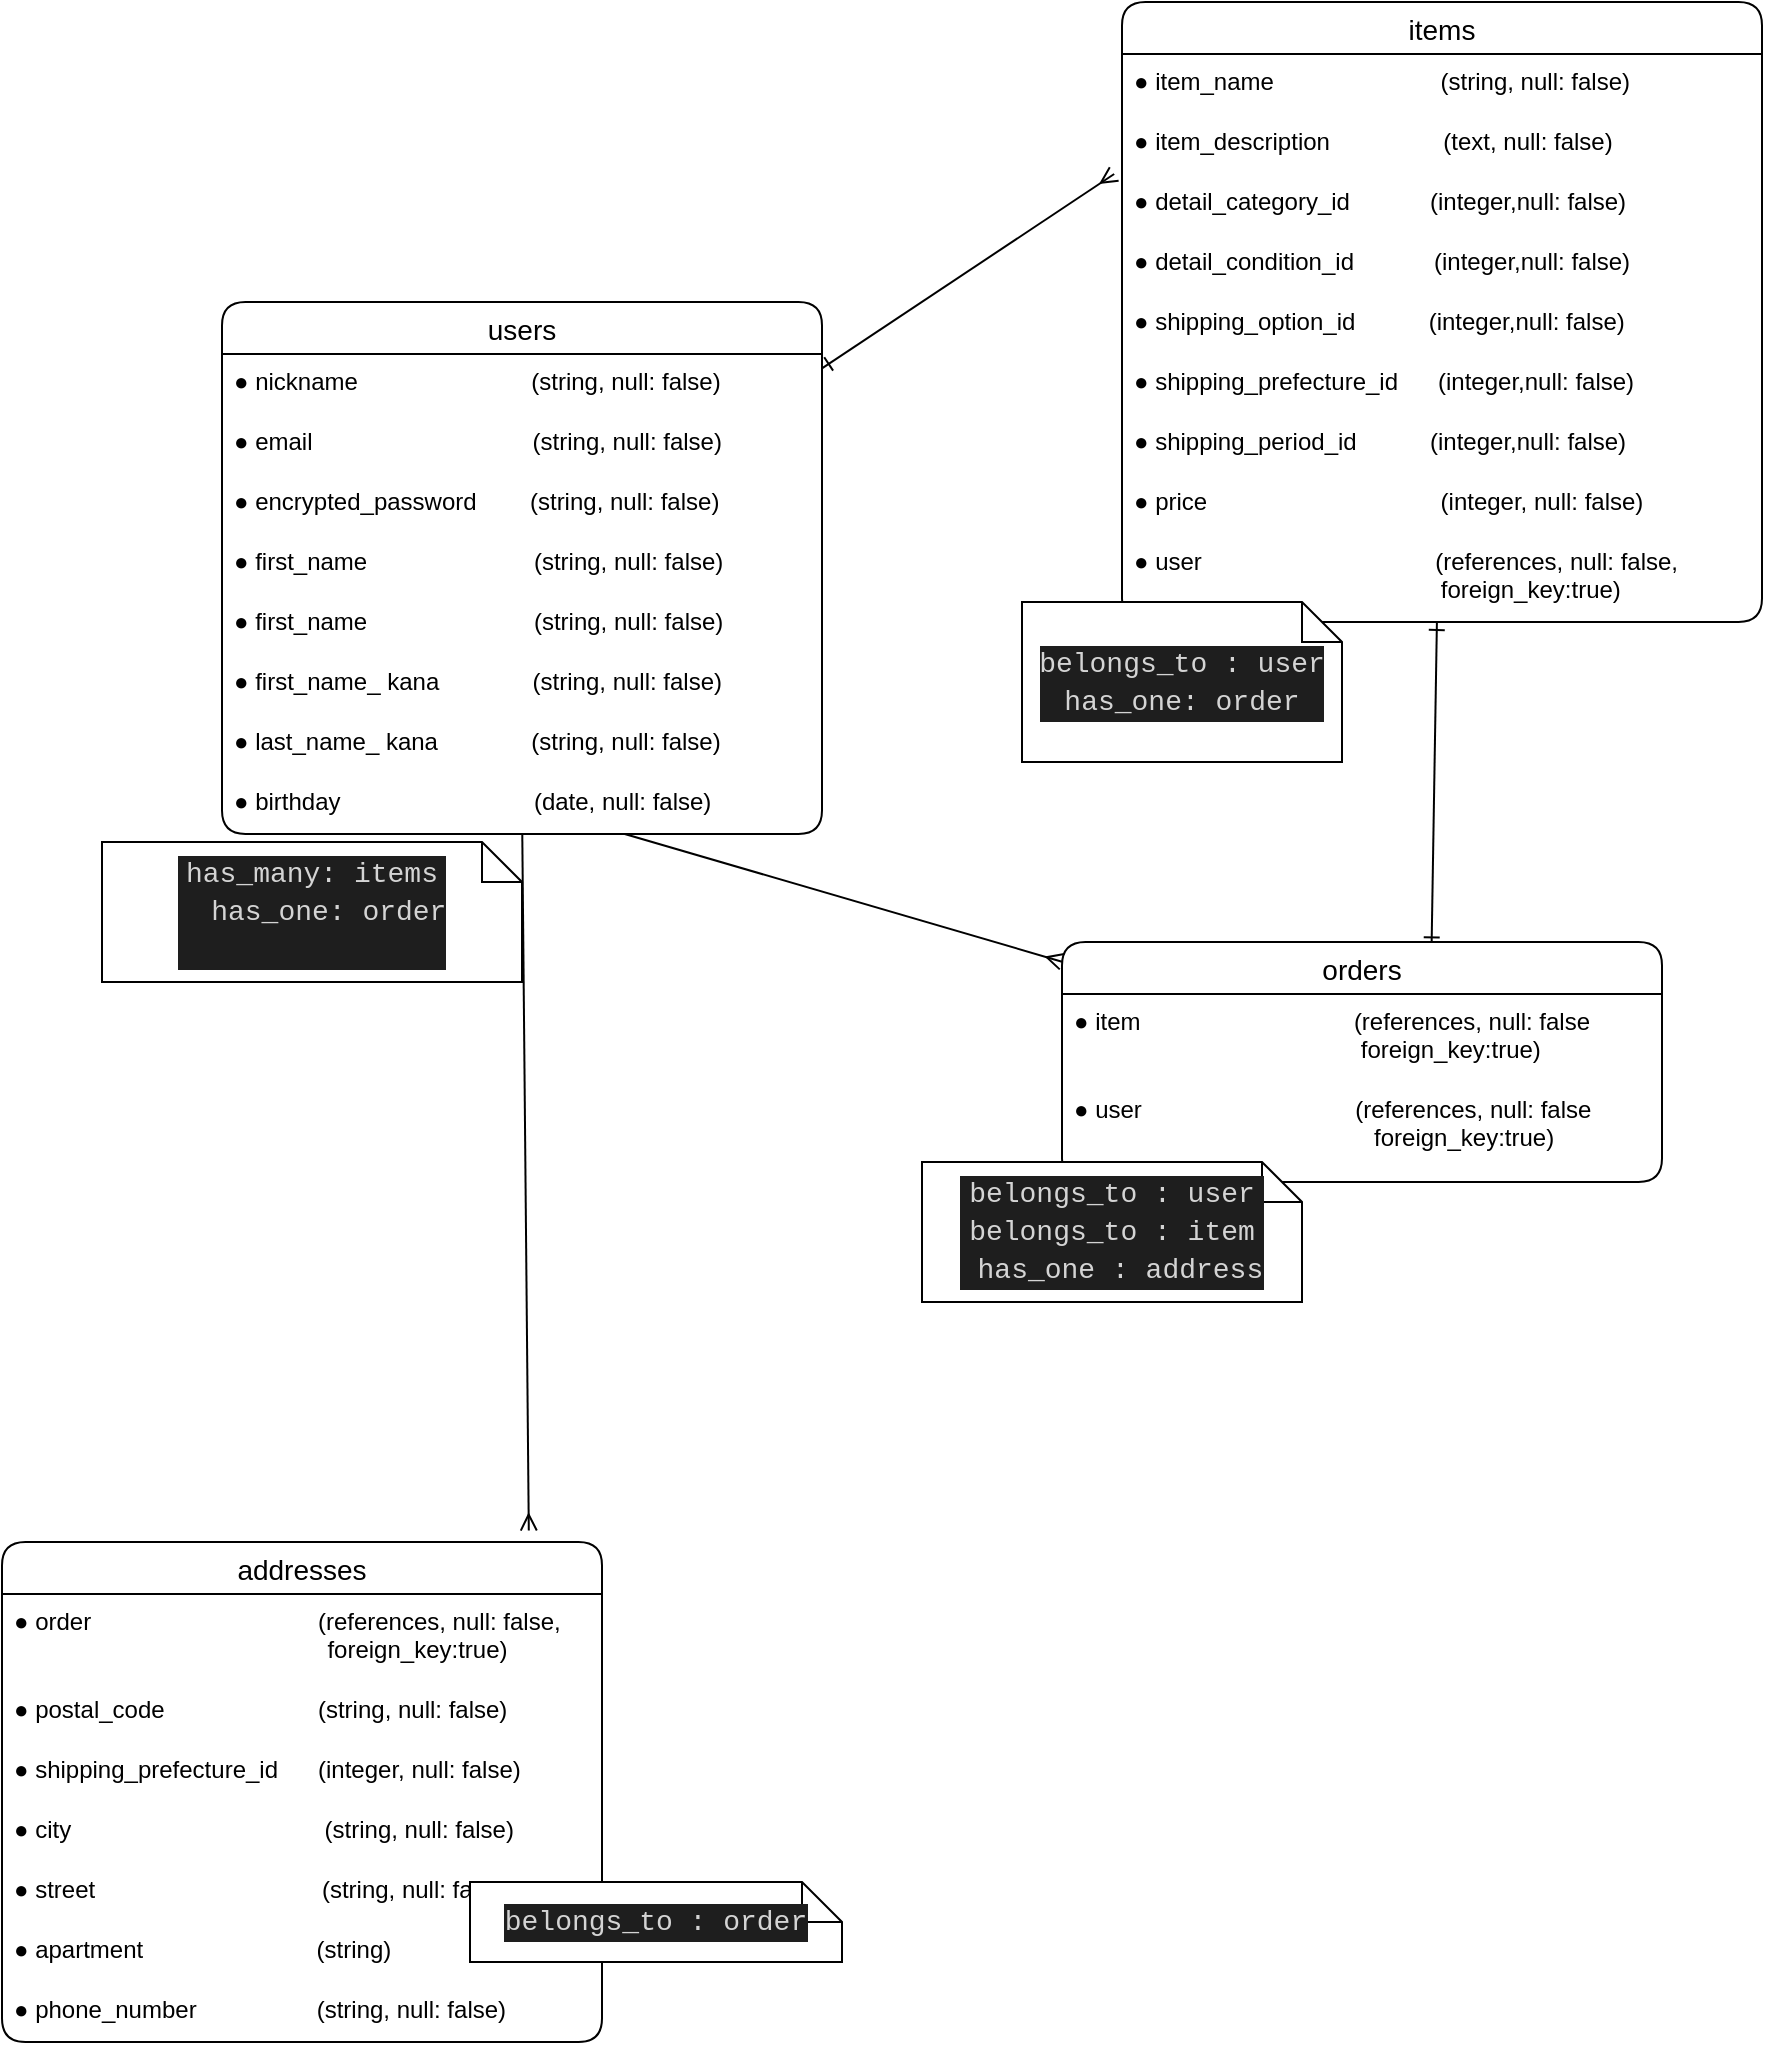 <mxfile>
    <diagram id="eYWzA-uGWt_b2vv-N-er" name="ER DIAGRAM">
        <mxGraphModel dx="392" dy="499" grid="1" gridSize="10" guides="1" tooltips="1" connect="1" arrows="1" fold="1" page="1" pageScale="1" pageWidth="827" pageHeight="1169" background="none" math="0" shadow="0">
            <root>
                <mxCell id="0"/>
                <mxCell id="1" parent="0"/>
                <mxCell id="UKS5NDEVujj-_0LDynVg-239" style="edgeStyle=none;html=1;entryX=-0.013;entryY=0;entryDx=0;entryDy=0;entryPerimeter=0;startArrow=ERone;startFill=0;endArrow=ERmany;endFill=0;" parent="1" source="48" edge="1">
                    <mxGeometry relative="1" as="geometry">
                        <mxPoint x="636.1" y="106" as="targetPoint"/>
                    </mxGeometry>
                </mxCell>
                <mxCell id="48" value="users" style="swimlane;fontStyle=0;childLayout=stackLayout;horizontal=1;startSize=26;horizontalStack=0;resizeParent=1;resizeParentMax=0;resizeLast=0;collapsible=1;marginBottom=0;align=center;fontSize=14;rounded=1;strokeColor=default;" parent="1" vertex="1">
                    <mxGeometry x="190" y="170" width="300" height="266" as="geometry"/>
                </mxCell>
                <mxCell id="79" value="● nickname                          (string, null: false)" style="text;strokeColor=none;fillColor=none;spacingLeft=4;spacingRight=4;overflow=hidden;rotatable=0;points=[[0,0.5],[1,0.5]];portConstraint=eastwest;fontSize=12;rounded=1;" parent="48" vertex="1">
                    <mxGeometry y="26" width="300" height="30" as="geometry"/>
                </mxCell>
                <mxCell id="49" value="● email                                 (string, null: false)" style="text;strokeColor=none;fillColor=none;spacingLeft=4;spacingRight=4;overflow=hidden;rotatable=0;points=[[0,0.5],[1,0.5]];portConstraint=eastwest;fontSize=12;rounded=1;" parent="48" vertex="1">
                    <mxGeometry y="56" width="300" height="30" as="geometry"/>
                </mxCell>
                <mxCell id="81" value="● encrypted_password        (string, null: false)" style="text;strokeColor=none;fillColor=none;spacingLeft=4;spacingRight=4;overflow=hidden;rotatable=0;points=[[0,0.5],[1,0.5]];portConstraint=eastwest;fontSize=12;rounded=1;" parent="48" vertex="1">
                    <mxGeometry y="86" width="300" height="30" as="geometry"/>
                </mxCell>
                <mxCell id="89" value="● first_name                         (string, null: false)" style="text;strokeColor=none;fillColor=none;spacingLeft=4;spacingRight=4;overflow=hidden;rotatable=0;points=[[0,0.5],[1,0.5]];portConstraint=eastwest;fontSize=12;rounded=1;" parent="48" vertex="1">
                    <mxGeometry y="116" width="300" height="30" as="geometry"/>
                </mxCell>
                <mxCell id="90" value="● first_name                         (string, null: false)" style="text;strokeColor=none;fillColor=none;spacingLeft=4;spacingRight=4;overflow=hidden;rotatable=0;points=[[0,0.5],[1,0.5]];portConstraint=eastwest;fontSize=12;rounded=1;" parent="48" vertex="1">
                    <mxGeometry y="146" width="300" height="30" as="geometry"/>
                </mxCell>
                <mxCell id="82" value="● first_name_ kana              (string, null: false)" style="text;strokeColor=none;fillColor=none;spacingLeft=4;spacingRight=4;overflow=hidden;rotatable=0;points=[[0,0.5],[1,0.5]];portConstraint=eastwest;fontSize=12;rounded=1;" parent="48" vertex="1">
                    <mxGeometry y="176" width="300" height="30" as="geometry"/>
                </mxCell>
                <mxCell id="88" value="● last_name_ kana              (string, null: false)" style="text;strokeColor=none;fillColor=none;spacingLeft=4;spacingRight=4;overflow=hidden;rotatable=0;points=[[0,0.5],[1,0.5]];portConstraint=eastwest;fontSize=12;rounded=1;" parent="48" vertex="1">
                    <mxGeometry y="206" width="300" height="30" as="geometry"/>
                </mxCell>
                <mxCell id="80" value="● birthday                             (date, null: false)" style="text;strokeColor=none;fillColor=none;spacingLeft=4;spacingRight=4;overflow=hidden;rotatable=0;points=[[0,0.5],[1,0.5]];portConstraint=eastwest;fontSize=12;rounded=1;" parent="48" vertex="1">
                    <mxGeometry y="236" width="300" height="30" as="geometry"/>
                </mxCell>
                <mxCell id="238" style="edgeStyle=none;html=1;entryX=0.616;entryY=0.014;entryDx=0;entryDy=0;entryPerimeter=0;endArrow=ERone;endFill=0;startArrow=ERone;startFill=0;" parent="1" source="83" target="227" edge="1">
                    <mxGeometry relative="1" as="geometry"/>
                </mxCell>
                <mxCell id="83" value="items" style="swimlane;fontStyle=0;childLayout=stackLayout;horizontal=1;startSize=26;horizontalStack=0;resizeParent=1;resizeParentMax=0;resizeLast=0;collapsible=1;marginBottom=0;align=center;fontSize=14;rounded=1;" parent="1" vertex="1">
                    <mxGeometry x="640" y="20" width="320" height="310" as="geometry"/>
                </mxCell>
                <mxCell id="85" value="● item_name                         (string, null: false)" style="text;strokeColor=none;fillColor=none;spacingLeft=4;spacingRight=4;overflow=hidden;rotatable=0;points=[[0,0.5],[1,0.5]];portConstraint=eastwest;fontSize=12;rounded=1;" parent="83" vertex="1">
                    <mxGeometry y="26" width="320" height="30" as="geometry"/>
                </mxCell>
                <mxCell id="94" value="● item_description                 (text, null: false)" style="text;strokeColor=none;fillColor=none;spacingLeft=4;spacingRight=4;overflow=hidden;rotatable=0;points=[[0,0.5],[1,0.5]];portConstraint=eastwest;fontSize=12;rounded=1;" parent="83" vertex="1">
                    <mxGeometry y="56" width="320" height="30" as="geometry"/>
                </mxCell>
                <mxCell id="252" value="● detail_category_id            (integer,null: false)" style="text;strokeColor=none;fillColor=none;spacingLeft=4;spacingRight=4;overflow=hidden;rotatable=0;points=[[0,0.5],[1,0.5]];portConstraint=eastwest;fontSize=12;" vertex="1" parent="83">
                    <mxGeometry y="86" width="320" height="30" as="geometry"/>
                </mxCell>
                <mxCell id="248" value="● detail_condition_id            (integer,null: false)" style="text;strokeColor=none;fillColor=none;spacingLeft=4;spacingRight=4;overflow=hidden;rotatable=0;points=[[0,0.5],[1,0.5]];portConstraint=eastwest;fontSize=12;" vertex="1" parent="83">
                    <mxGeometry y="116" width="320" height="30" as="geometry"/>
                </mxCell>
                <mxCell id="249" value="● shipping_option_id           (integer,null: false)" style="text;strokeColor=none;fillColor=none;spacingLeft=4;spacingRight=4;overflow=hidden;rotatable=0;points=[[0,0.5],[1,0.5]];portConstraint=eastwest;fontSize=12;" vertex="1" parent="83">
                    <mxGeometry y="146" width="320" height="30" as="geometry"/>
                </mxCell>
                <mxCell id="250" value="● shipping_prefecture_id      (integer,null: false)" style="text;strokeColor=none;fillColor=none;spacingLeft=4;spacingRight=4;overflow=hidden;rotatable=0;points=[[0,0.5],[1,0.5]];portConstraint=eastwest;fontSize=12;" vertex="1" parent="83">
                    <mxGeometry y="176" width="320" height="30" as="geometry"/>
                </mxCell>
                <mxCell id="251" value="● shipping_period_id           (integer,null: false)" style="text;strokeColor=none;fillColor=none;spacingLeft=4;spacingRight=4;overflow=hidden;rotatable=0;points=[[0,0.5],[1,0.5]];portConstraint=eastwest;fontSize=12;" vertex="1" parent="83">
                    <mxGeometry y="206" width="320" height="30" as="geometry"/>
                </mxCell>
                <mxCell id="91" value="● price                                   (integer, null: false)" style="text;strokeColor=none;fillColor=none;spacingLeft=4;spacingRight=4;overflow=hidden;rotatable=0;points=[[0,0.5],[1,0.5]];portConstraint=eastwest;fontSize=12;rounded=1;" parent="83" vertex="1">
                    <mxGeometry y="236" width="320" height="30" as="geometry"/>
                </mxCell>
                <mxCell id="235" value="● user                                   (references, null: false,&#10;                                              foreign_key:true)" style="text;strokeColor=none;fillColor=none;spacingLeft=4;spacingRight=4;overflow=hidden;rotatable=0;points=[[0,0.5],[1,0.5]];portConstraint=eastwest;fontSize=12;" parent="83" vertex="1">
                    <mxGeometry y="266" width="320" height="44" as="geometry"/>
                </mxCell>
                <mxCell id="202" value="addresses" style="swimlane;fontStyle=0;childLayout=stackLayout;horizontal=1;startSize=26;horizontalStack=0;resizeParent=1;resizeParentMax=0;resizeLast=0;collapsible=1;marginBottom=0;align=center;fontSize=14;rounded=1;" parent="1" vertex="1">
                    <mxGeometry x="80" y="790" width="300" height="250" as="geometry"/>
                </mxCell>
                <mxCell id="253" value="● order                                  (references, null: false,&#10;                                               foreign_key:true)" style="text;strokeColor=none;fillColor=none;spacingLeft=4;spacingRight=4;overflow=hidden;rotatable=0;points=[[0,0.5],[1,0.5]];portConstraint=eastwest;fontSize=12;" vertex="1" parent="202">
                    <mxGeometry y="26" width="300" height="44" as="geometry"/>
                </mxCell>
                <mxCell id="203" value="● postal_code                       (string, null: false)" style="text;strokeColor=none;fillColor=none;spacingLeft=4;spacingRight=4;overflow=hidden;rotatable=0;points=[[0,0.5],[1,0.5]];portConstraint=eastwest;fontSize=12;rounded=1;" parent="202" vertex="1">
                    <mxGeometry y="70" width="300" height="30" as="geometry"/>
                </mxCell>
                <mxCell id="204" value="● shipping_prefecture_id      (integer, null: false)" style="text;strokeColor=none;fillColor=none;spacingLeft=4;spacingRight=4;overflow=hidden;rotatable=0;points=[[0,0.5],[1,0.5]];portConstraint=eastwest;fontSize=12;rounded=1;" parent="202" vertex="1">
                    <mxGeometry y="100" width="300" height="30" as="geometry"/>
                </mxCell>
                <mxCell id="207" value="● city                                      (string, null: false)" style="text;strokeColor=none;fillColor=none;spacingLeft=4;spacingRight=4;overflow=hidden;rotatable=0;points=[[0,0.5],[1,0.5]];portConstraint=eastwest;fontSize=12;rounded=1;" parent="202" vertex="1">
                    <mxGeometry y="130" width="300" height="30" as="geometry"/>
                </mxCell>
                <mxCell id="208" value="● street                                  (string, null: false)" style="text;strokeColor=none;fillColor=none;spacingLeft=4;spacingRight=4;overflow=hidden;rotatable=0;points=[[0,0.5],[1,0.5]];portConstraint=eastwest;fontSize=12;rounded=1;" parent="202" vertex="1">
                    <mxGeometry y="160" width="300" height="30" as="geometry"/>
                </mxCell>
                <mxCell id="ojsz9SOW44I771ogdldl-239" value="● apartment                          (string)" style="text;strokeColor=none;fillColor=none;spacingLeft=4;spacingRight=4;overflow=hidden;rotatable=0;points=[[0,0.5],[1,0.5]];portConstraint=eastwest;fontSize=12;rounded=1;" parent="202" vertex="1">
                    <mxGeometry y="190" width="300" height="30" as="geometry"/>
                </mxCell>
                <mxCell id="205" value="● phone_number                  (string, null: false)" style="text;strokeColor=none;fillColor=none;spacingLeft=4;spacingRight=4;overflow=hidden;rotatable=0;points=[[0,0.5],[1,0.5]];portConstraint=eastwest;fontSize=12;rounded=1;" parent="202" vertex="1">
                    <mxGeometry y="220" width="300" height="30" as="geometry"/>
                </mxCell>
                <mxCell id="217" style="edgeStyle=none;html=1;entryX=0.878;entryY=-0.023;entryDx=0;entryDy=0;endArrow=ERmany;endFill=0;entryPerimeter=0;" parent="1" source="80" target="202" edge="1">
                    <mxGeometry relative="1" as="geometry">
                        <mxPoint x="464.688" y="492.01" as="sourcePoint"/>
                        <mxPoint x="390" y="780" as="targetPoint"/>
                    </mxGeometry>
                </mxCell>
                <mxCell id="227" value="orders" style="swimlane;fontStyle=0;childLayout=stackLayout;horizontal=1;startSize=26;horizontalStack=0;resizeParent=1;resizeParentMax=0;resizeLast=0;collapsible=1;marginBottom=0;align=center;fontSize=14;rounded=1;" parent="1" vertex="1">
                    <mxGeometry x="610" y="490" width="300" height="120" as="geometry"/>
                </mxCell>
                <mxCell id="232" value="● item                                (references, null: false&#10;                                           foreign_key:true)&#10;" style="text;strokeColor=none;fillColor=none;spacingLeft=4;spacingRight=4;overflow=hidden;rotatable=0;points=[[0,0.5],[1,0.5]];portConstraint=eastwest;fontSize=12;rounded=1;" parent="227" vertex="1">
                    <mxGeometry y="26" width="300" height="44" as="geometry"/>
                </mxCell>
                <mxCell id="UKS5NDEVujj-_0LDynVg-240" value="● user                                (references, null: false&#10;                                             foreign_key:true)&#10;" style="text;strokeColor=none;fillColor=none;spacingLeft=4;spacingRight=4;overflow=hidden;rotatable=0;points=[[0,0.5],[1,0.5]];portConstraint=eastwest;fontSize=12;" parent="227" vertex="1">
                    <mxGeometry y="70" width="300" height="50" as="geometry"/>
                </mxCell>
                <mxCell id="239" style="edgeStyle=none;html=1;entryX=0;entryY=0.082;entryDx=0;entryDy=0;entryPerimeter=0;endArrow=ERmany;endFill=0;" parent="1" source="80" target="227" edge="1">
                    <mxGeometry relative="1" as="geometry"/>
                </mxCell>
                <mxCell id="242" value="&lt;div style=&quot;color: rgb(212, 212, 212); background-color: rgb(30, 30, 30); font-family: Consolas, &amp;quot;Courier New&amp;quot;, monospace; font-size: 14px; line-height: 19px;&quot;&gt;belongs_to : order&lt;br&gt;&lt;/div&gt;" style="shape=note;size=20;whiteSpace=wrap;html=1;" vertex="1" parent="1">
                    <mxGeometry x="314" y="960" width="186" height="40" as="geometry"/>
                </mxCell>
                <mxCell id="243" value="&lt;div style=&quot;color: rgb(212, 212, 212); background-color: rgb(30, 30, 30); font-family: Consolas, &amp;quot;Courier New&amp;quot;, monospace; font-size: 14px; line-height: 19px;&quot;&gt;&lt;div&gt;has_many: items&lt;/div&gt;&lt;div&gt;&amp;nbsp;&amp;nbsp;has_one: order&lt;/div&gt;&lt;div&gt;&amp;nbsp;&lt;/div&gt;&lt;/div&gt;" style="shape=note;size=20;whiteSpace=wrap;html=1;" vertex="1" parent="1">
                    <mxGeometry x="130" y="440" width="210" height="70" as="geometry"/>
                </mxCell>
                <mxCell id="244" value="&lt;div style=&quot;color: rgb(212, 212, 212); background-color: rgb(30, 30, 30); font-family: Consolas, &amp;quot;Courier New&amp;quot;, monospace; font-size: 14px; line-height: 19px;&quot;&gt;&lt;div&gt;belongs_to : user&lt;/div&gt;&lt;div&gt;belongs_to : item&lt;br&gt;&lt;/div&gt;&lt;div&gt;&amp;nbsp;has_one : address&lt;/div&gt;&lt;/div&gt;" style="shape=note;size=20;whiteSpace=wrap;html=1;" vertex="1" parent="1">
                    <mxGeometry x="540" y="600" width="190" height="70" as="geometry"/>
                </mxCell>
                <mxCell id="245" value="&lt;div style=&quot;color: rgb(212, 212, 212); background-color: rgb(30, 30, 30); font-family: Consolas, &amp;quot;Courier New&amp;quot;, monospace; font-size: 14px; line-height: 19px;&quot;&gt;&lt;div&gt;belongs_to : user&lt;/div&gt;&lt;div&gt;has_one: order&lt;/div&gt;&lt;/div&gt;" style="shape=note;size=20;whiteSpace=wrap;html=1;" vertex="1" parent="1">
                    <mxGeometry x="590" y="320" width="160" height="80" as="geometry"/>
                </mxCell>
            </root>
        </mxGraphModel>
    </diagram>
    <diagram id="fAapHvBh7JUTn6-X_2Tn" name="ページ2">
        <mxGraphModel dx="475" dy="424" grid="1" gridSize="10" guides="1" tooltips="1" connect="1" arrows="1" fold="1" page="1" pageScale="1" pageWidth="827" pageHeight="1169" math="0" shadow="0">
            <root>
                <mxCell id="0"/>
                <mxCell id="1" parent="0"/>
                <mxCell id="dABSziF1V-bKMRO1Erof-1" value="orders" style="swimlane;childLayout=stackLayout;horizontal=1;startSize=30;horizontalStack=0;rounded=1;fontSize=14;fontStyle=0;strokeWidth=2;resizeParent=0;resizeLast=1;shadow=0;dashed=0;align=center;strokeColor=default;" vertex="1" parent="1">
                    <mxGeometry x="60" y="240" width="160" height="120" as="geometry"/>
                </mxCell>
                <mxCell id="dABSziF1V-bKMRO1Erof-2" value="購入記録&#10;buyer = user&#10;#address&#10;credit card（外部）" style="align=left;strokeColor=none;fillColor=none;spacingLeft=4;fontSize=12;verticalAlign=top;resizable=0;rotatable=0;part=1;" vertex="1" parent="dABSziF1V-bKMRO1Erof-1">
                    <mxGeometry y="30" width="160" height="90" as="geometry"/>
                </mxCell>
                <mxCell id="dABSziF1V-bKMRO1Erof-3" value="selling items" style="swimlane;childLayout=stackLayout;horizontal=1;startSize=30;horizontalStack=0;rounded=1;fontSize=14;fontStyle=0;strokeWidth=2;resizeParent=0;resizeLast=1;shadow=0;dashed=0;align=center;strokeColor=default;" vertex="1" parent="1">
                    <mxGeometry x="540" y="240" width="160" height="120" as="geometry"/>
                </mxCell>
                <mxCell id="dABSziF1V-bKMRO1Erof-4" value="商品情報&#10;seller = user" style="align=left;strokeColor=none;fillColor=none;spacingLeft=4;fontSize=12;verticalAlign=top;resizable=0;rotatable=0;part=1;" vertex="1" parent="dABSziF1V-bKMRO1Erof-3">
                    <mxGeometry y="30" width="160" height="90" as="geometry"/>
                </mxCell>
                <mxCell id="dABSziF1V-bKMRO1Erof-5" value="users" style="swimlane;childLayout=stackLayout;horizontal=1;startSize=30;horizontalStack=0;rounded=1;fontSize=14;fontStyle=0;strokeWidth=2;resizeParent=0;resizeLast=1;shadow=0;dashed=0;align=center;strokeColor=default;" vertex="1" parent="1">
                    <mxGeometry x="280" y="40" width="160" height="120" as="geometry"/>
                </mxCell>
                <mxCell id="dABSziF1V-bKMRO1Erof-6" value="ユーザー情報" style="align=left;strokeColor=none;fillColor=none;spacingLeft=4;fontSize=12;verticalAlign=top;resizable=0;rotatable=0;part=1;" vertex="1" parent="dABSziF1V-bKMRO1Erof-5">
                    <mxGeometry y="30" width="160" height="90" as="geometry"/>
                </mxCell>
                <mxCell id="dABSziF1V-bKMRO1Erof-7" style="edgeStyle=none;html=1;entryX=0.696;entryY=-0.033;entryDx=0;entryDy=0;entryPerimeter=0;endArrow=ERmany;endFill=0;" edge="1" parent="1" target="dABSziF1V-bKMRO1Erof-1">
                    <mxGeometry relative="1" as="geometry">
                        <mxPoint x="280" y="110" as="sourcePoint"/>
                    </mxGeometry>
                </mxCell>
                <mxCell id="dABSziF1V-bKMRO1Erof-8" value="・userである&lt;br&gt;購入する人&lt;br&gt;・何度も購入できる" style="rounded=1;arcSize=10;whiteSpace=wrap;html=1;align=center;strokeColor=default;" vertex="1" parent="1">
                    <mxGeometry x="60" y="110" width="110" height="70" as="geometry"/>
                </mxCell>
                <mxCell id="dABSziF1V-bKMRO1Erof-9" value="・userである&lt;br&gt;販売する人&lt;br&gt;・何度も販売できる" style="rounded=1;arcSize=10;whiteSpace=wrap;html=1;align=center;strokeColor=default;" vertex="1" parent="1">
                    <mxGeometry x="520" y="80" width="150" height="70" as="geometry"/>
                </mxCell>
                <mxCell id="dABSziF1V-bKMRO1Erof-10" style="edgeStyle=none;html=1;entryX=0.375;entryY=-0.022;entryDx=0;entryDy=0;entryPerimeter=0;endArrow=ERmany;endFill=0;exitX=1;exitY=0.5;exitDx=0;exitDy=0;" edge="1" parent="1" source="dABSziF1V-bKMRO1Erof-6" target="dABSziF1V-bKMRO1Erof-3">
                    <mxGeometry relative="1" as="geometry"/>
                </mxCell>
                <mxCell id="dABSziF1V-bKMRO1Erof-11" value="・１回購入する時？&lt;br&gt;" style="rounded=1;arcSize=10;whiteSpace=wrap;html=1;align=center;strokeColor=default;" vertex="1" parent="1">
                    <mxGeometry x="330" y="340" width="110" height="70" as="geometry"/>
                </mxCell>
                <mxCell id="dABSziF1V-bKMRO1Erof-12" style="edgeStyle=none;html=1;entryX=0;entryY=0.25;entryDx=0;entryDy=0;endArrow=ERone;endFill=0;exitX=1;exitY=0.25;exitDx=0;exitDy=0;startArrow=ERone;startFill=0;" edge="1" parent="1" source="dABSziF1V-bKMRO1Erof-2" target="dABSziF1V-bKMRO1Erof-4">
                    <mxGeometry relative="1" as="geometry"/>
                </mxCell>
            </root>
        </mxGraphModel>
    </diagram>
</mxfile>